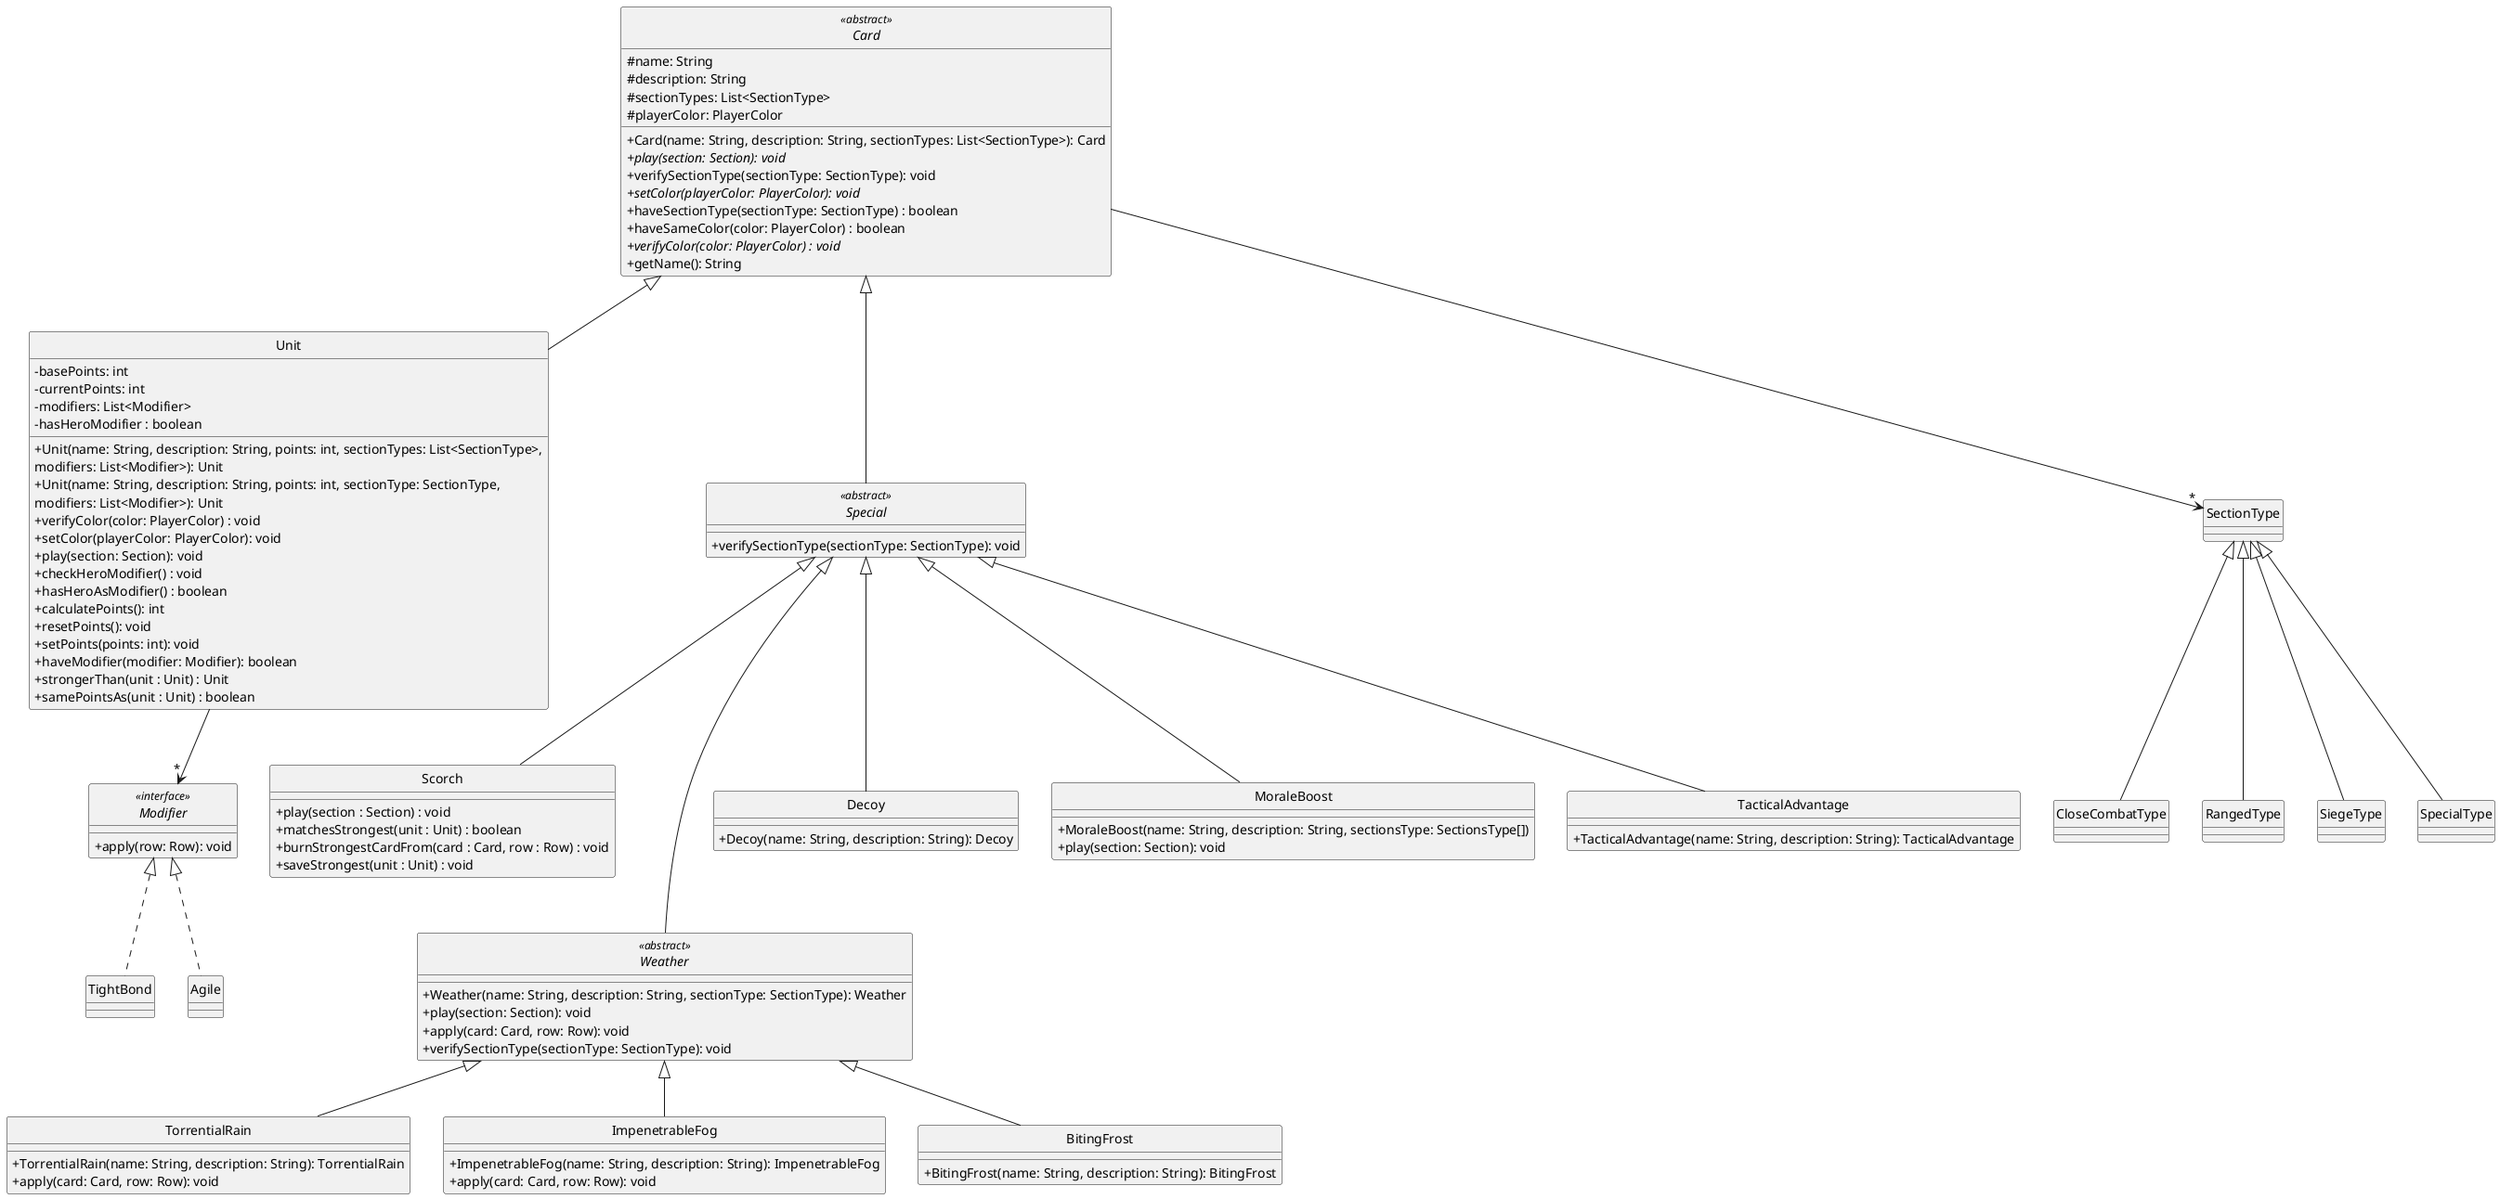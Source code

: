 @startuml

skinparam monochrome true
hide circle
skinparam classAttributeIconSize 0

' =====================
' CARD HIERARCHY
' =====================

abstract class Card <<abstract>> {
  #name: String
  #description: String
  #sectionTypes: List<SectionType>
  #playerColor: PlayerColor
  +Card(name: String, description: String, sectionTypes: List<SectionType>): Card
  +{abstract}play(section: Section): void
  +verifySectionType(sectionType: SectionType): void
  +{abstract}setColor(playerColor: PlayerColor): void
  +haveSectionType(sectionType: SectionType) : boolean
  +haveSameColor(color: PlayerColor) : boolean
  +{abstract}verifyColor(color: PlayerColor) : void
  +getName(): String
}

class Unit {
  -basePoints: int
  -currentPoints: int
  -modifiers: List<Modifier>
  -hasHeroModifier : boolean
  +Unit(name: String, description: String, points: int, sectionTypes: List<SectionType>,
  modifiers: List<Modifier>): Unit
  +Unit(name: String, description: String, points: int, sectionType: SectionType,
  modifiers: List<Modifier>): Unit
  +verifyColor(color: PlayerColor) : void
  +setColor(playerColor: PlayerColor): void
  +play(section: Section): void
  +checkHeroModifier() : void
  +hasHeroAsModifier() : boolean
  +calculatePoints(): int
  +resetPoints(): void
  +setPoints(points: int): void
  +haveModifier(modifier: Modifier): boolean
  +strongerThan(unit : Unit) : Unit
  +samePointsAs(unit : Unit) : boolean
}

abstract class Special <<abstract>> {
  +verifySectionType(sectionType: SectionType): void
}

class Scorch {
  +play(section : Section) : void
  +matchesStrongest(unit : Unit) : boolean
  +burnStrongestCardFrom(card : Card, row : Row) : void
  +saveStrongest(unit : Unit) : void
}

interface Modifier <<interface>> {
  +apply(row: Row): void
}

class TightBond {
}

class Agile {
}

abstract class Weather <<abstract>> {
  +Weather(name: String, description: String, sectionType: SectionType): Weather
  +play(section: Section): void
  +apply(card: Card, row: Row): void
  +verifySectionType(sectionType: SectionType): void
}

class TorrentialRain {
  +TorrentialRain(name: String, description: String): TorrentialRain
  +apply(card: Card, row: Row): void
}

class ImpenetrableFog {
  +ImpenetrableFog(name: String, description: String): ImpenetrableFog
  +apply(card: Card, row: Row): void
}

class BitingFrost {
  +BitingFrost(name: String, description: String): BitingFrost
}

class Decoy {
  +Decoy(name: String, description: String): Decoy
}

class MoraleBoost{
  +MoraleBoost(name: String, description: String, sectionsType: SectionsType[])
  +play(section: Section): void
}

class TacticalAdvantage {
  +TacticalAdvantage(name: String, description: String): TacticalAdvantage
}

' =====================
' RELATIONSHIPS
' =====================

Card <|-- Unit
Card <|-- Special

Card --> "*" SectionType

SectionType <|-- CloseCombatType
SectionType <|-- RangedType
SectionType <|-- SiegeType
SectionType <|-- SpecialType

Unit --> "*" Modifier

Modifier <|.. TightBond
Modifier <|.. Agile

Special <|-- Decoy
Special <|-- TacticalAdvantage
Special <|-- Scorch
Special <|-- MoraleBoost
Special <|--- Weather

Weather <|-- TorrentialRain
Weather <|-- ImpenetrableFog
Weather <|-- BitingFrost

@enduml
